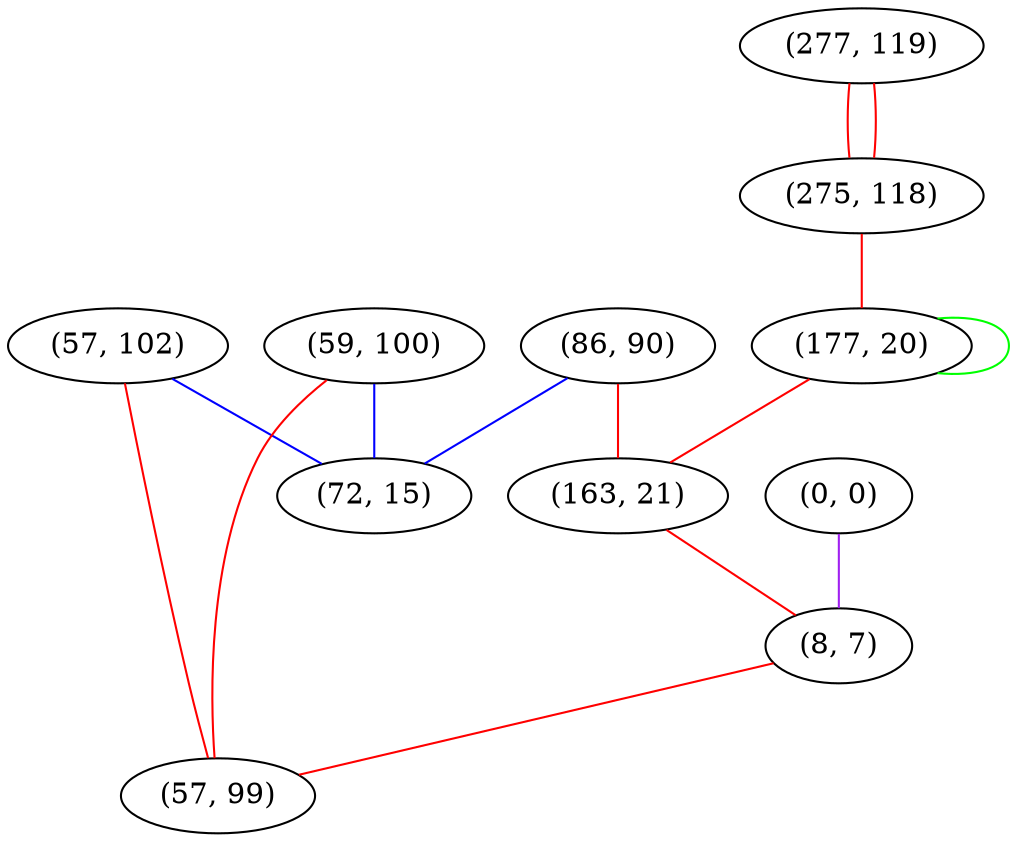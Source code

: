 graph "" {
"(277, 119)";
"(275, 118)";
"(86, 90)";
"(57, 102)";
"(177, 20)";
"(163, 21)";
"(0, 0)";
"(59, 100)";
"(8, 7)";
"(57, 99)";
"(72, 15)";
"(277, 119)" -- "(275, 118)"  [color=red, key=0, weight=1];
"(277, 119)" -- "(275, 118)"  [color=red, key=1, weight=1];
"(275, 118)" -- "(177, 20)"  [color=red, key=0, weight=1];
"(86, 90)" -- "(72, 15)"  [color=blue, key=0, weight=3];
"(86, 90)" -- "(163, 21)"  [color=red, key=0, weight=1];
"(57, 102)" -- "(57, 99)"  [color=red, key=0, weight=1];
"(57, 102)" -- "(72, 15)"  [color=blue, key=0, weight=3];
"(177, 20)" -- "(177, 20)"  [color=green, key=0, weight=2];
"(177, 20)" -- "(163, 21)"  [color=red, key=0, weight=1];
"(163, 21)" -- "(8, 7)"  [color=red, key=0, weight=1];
"(0, 0)" -- "(8, 7)"  [color=purple, key=0, weight=4];
"(59, 100)" -- "(57, 99)"  [color=red, key=0, weight=1];
"(59, 100)" -- "(72, 15)"  [color=blue, key=0, weight=3];
"(8, 7)" -- "(57, 99)"  [color=red, key=0, weight=1];
}
